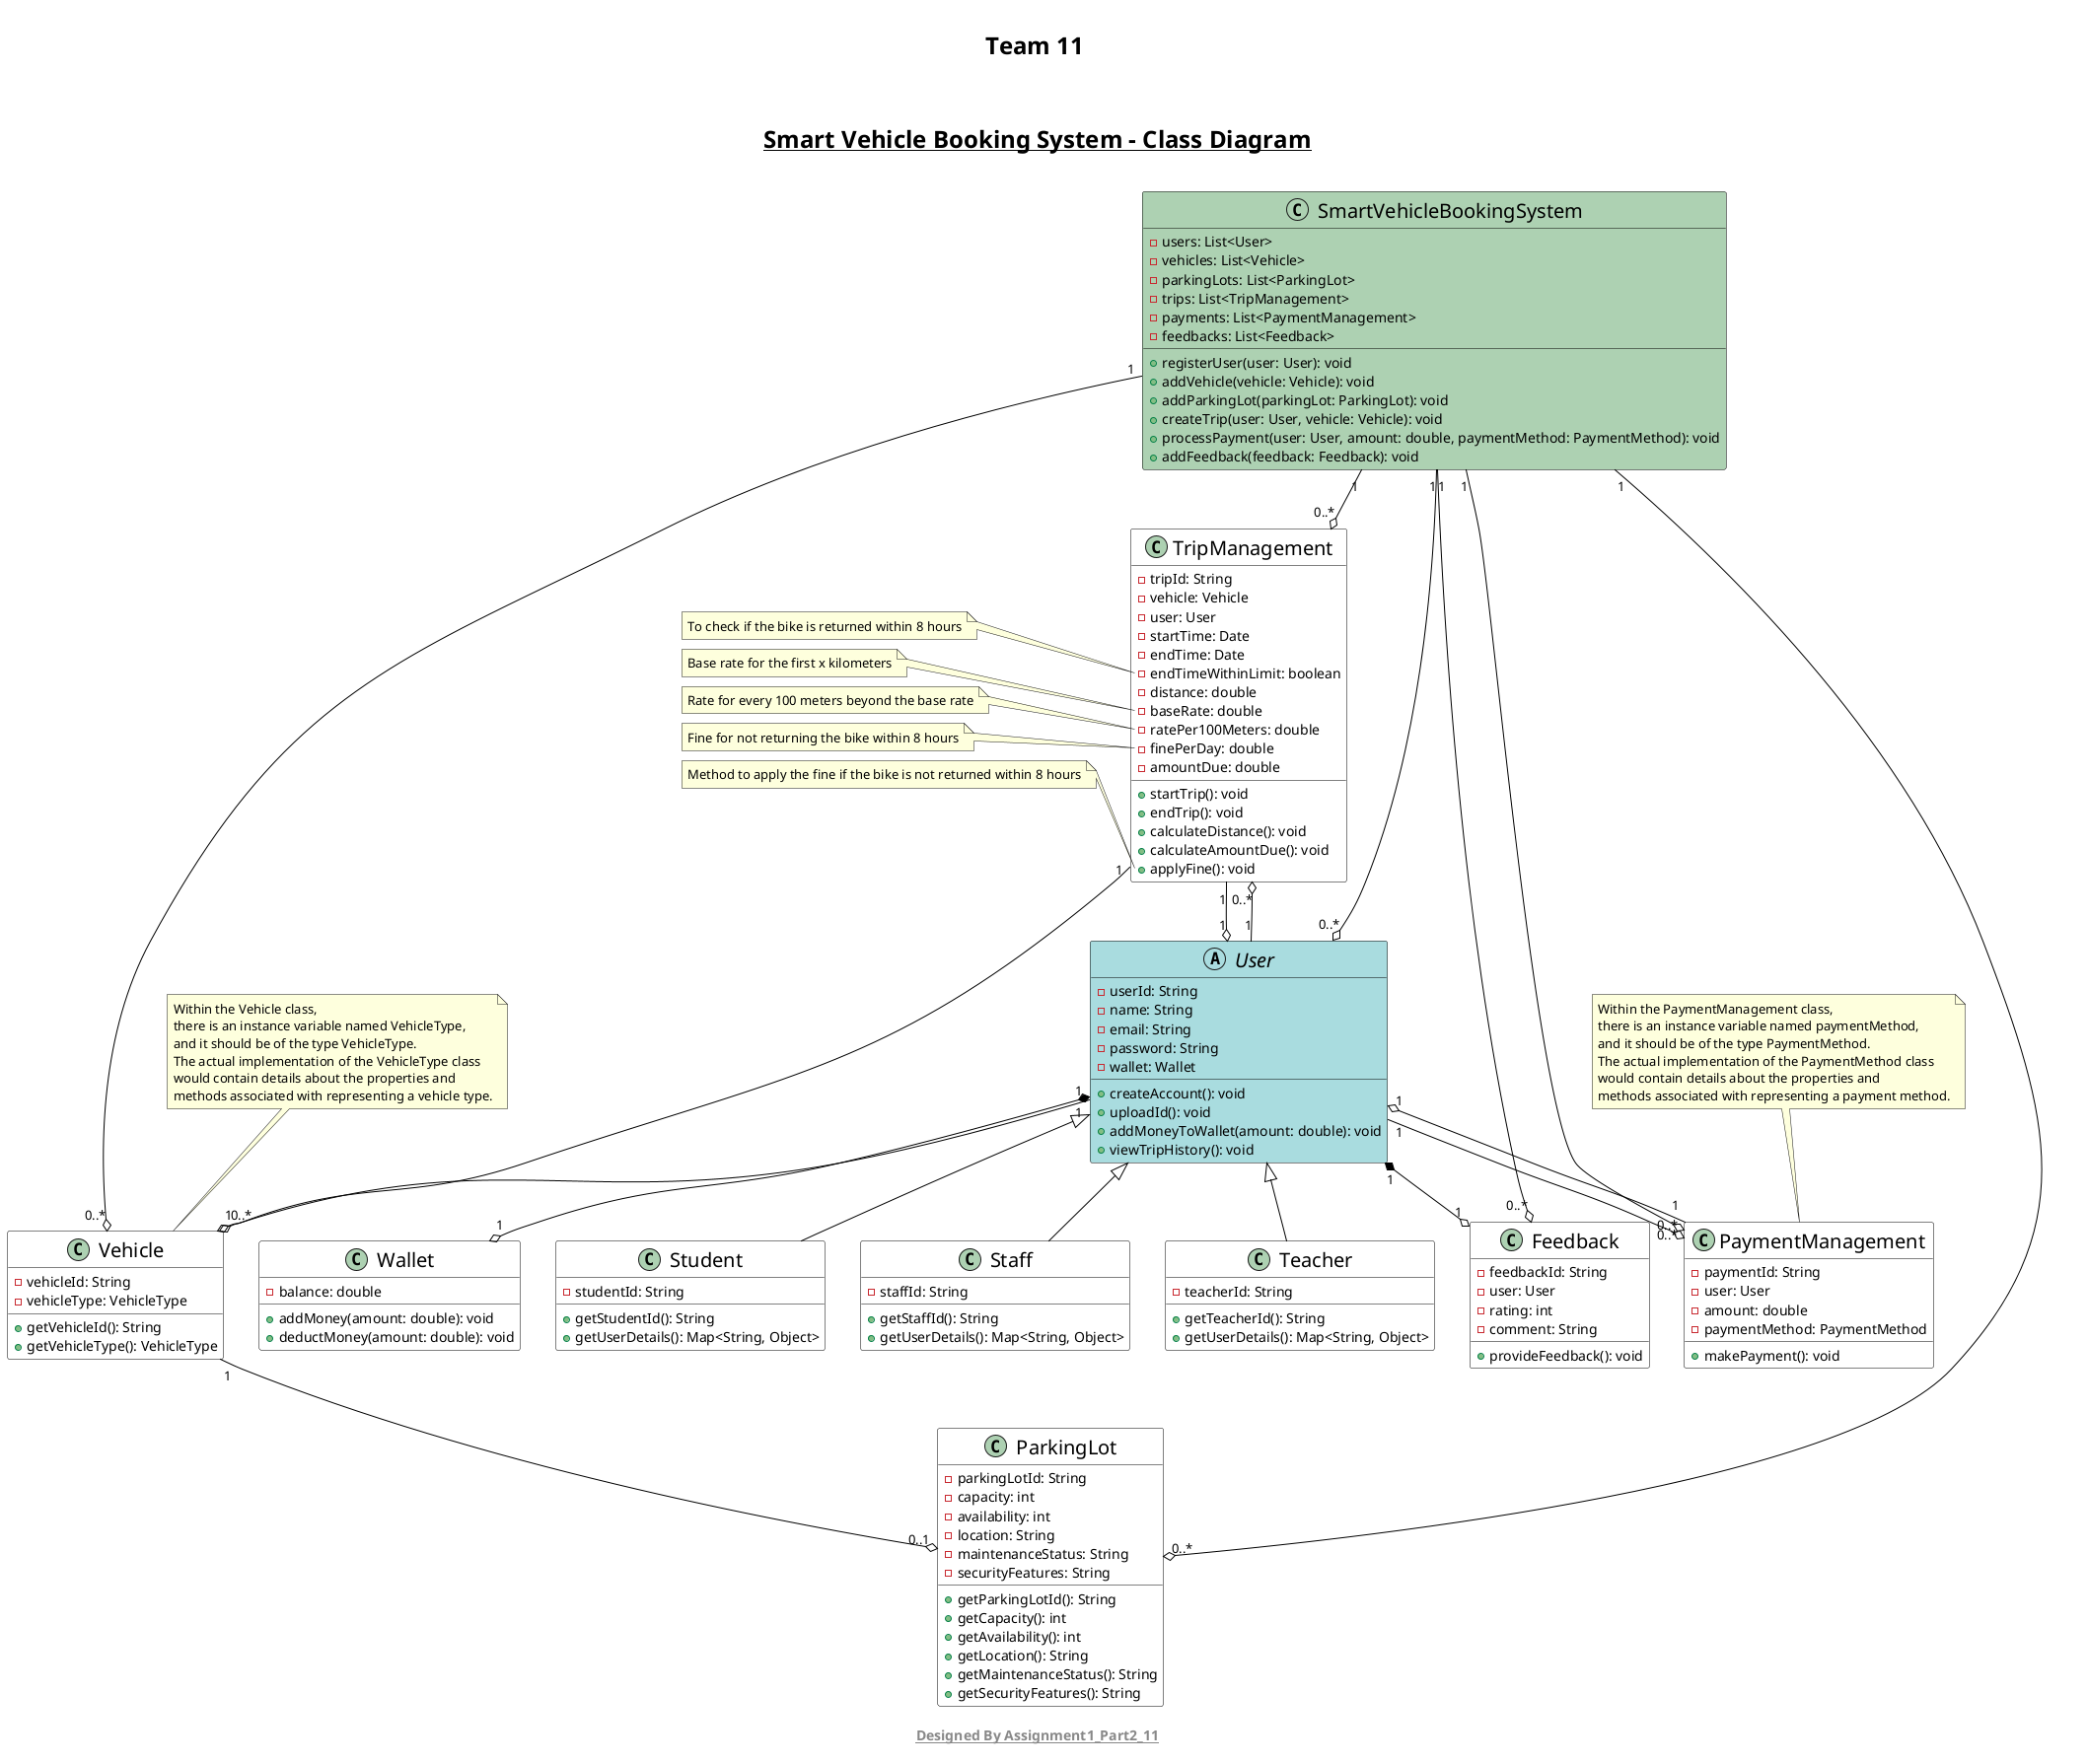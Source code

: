 @startuml Assignment1_Part2_11_1

skinparam class {
 BackgroundColor #FFFFFF
 BorderColor #000000
 ArrowColor #000000
 FontColor #000000
 BackgroundColor<<SmartVehicleBookingSystem>> #ADD1B2
}

skinparam classFontColor black
skinparam classFontSize 20
skinparam classFontName sans-serif

title \n<size:24><b>Team 11 \n<size:18> \n\n\n<size:24><b><u>Smart Vehicle Booking System - Class Diagram</u></b></size>\n

abstract class User #A9DCDF {
 - userId: String
 - name: String
 - email: String
 - password: String
 - wallet: Wallet
 + createAccount(): void
 + uploadId(): void
 + addMoneyToWallet(amount: double): void
 + viewTripHistory(): void
}

class Student extends User {
 - studentId: String
 + getStudentId(): String
 + getUserDetails(): Map<String, Object>
}

class Staff extends User {
 - staffId: String
 + getStaffId(): String
 + getUserDetails(): Map<String, Object>
}

class Teacher extends User {
 - teacherId: String
 + getTeacherId(): String
 + getUserDetails(): Map<String, Object>
}

class Wallet {
 - balance: double
 + addMoney(amount: double): void
 + deductMoney(amount: double): void
}

class Vehicle {
 - vehicleId: String
 - vehicleType: VehicleType
 + getVehicleId(): String
 + getVehicleType(): VehicleType
}

note top : Within the Vehicle class, \nthere is an instance variable named VehicleType, \nand it should be of the type VehicleType. \nThe actual implementation of the VehicleType class \nwould contain details about the properties and \nmethods associated with representing a vehicle type.

class ParkingLot {
 - parkingLotId: String
 - capacity: int
 - availability: int
 - location: String
 - maintenanceStatus: String
 - securityFeatures: String
 + getParkingLotId(): String
 + getCapacity(): int
 + getAvailability(): int
 + getLocation(): String
 + getMaintenanceStatus(): String
 + getSecurityFeatures(): String
}

class TripManagement {
 - tripId: String
 - vehicle: Vehicle
 - user: User
 - startTime: Date
 - endTime: Date
 - endTimeWithinLimit: boolean
 - distance: double
 - baseRate: double 
 - ratePer100Meters: double
 - finePerDay: double
 - amountDue: double
 + startTrip(): void
 + endTrip(): void
 + calculateDistance(): void
 + calculateAmountDue(): void
 + applyFine(): void

}
note left of TripManagement::endTimeWithinLimit
  To check if the bike is returned within 8 hours
end note

note left of TripManagement::baseRate
  Base rate for the first x kilometers
end note

note left of TripManagement::ratePer100Meters
  Rate for every 100 meters beyond the base rate
end note

note left of TripManagement::finePerDay
  Fine for not returning the bike within 8 hours
end note

note left of TripManagement::applyFine
  Method to apply the fine if the bike is not returned within 8 hours
end note

class PaymentManagement {
 - paymentId: String
 - user: User
 - amount: double
 - paymentMethod: PaymentMethod
 + makePayment(): void
}

note top : Within the PaymentManagement class, \nthere is an instance variable named paymentMethod, \nand it should be of the type PaymentMethod. \nThe actual implementation of the PaymentMethod class \nwould contain details about the properties and \nmethods associated with representing a payment method.

class Feedback {
 - feedbackId: String
 - user: User
 - rating: int
 - comment: String
 + provideFeedback(): void
}

class SmartVehicleBookingSystem #ADD1B2{
 - users: List<User>
 - vehicles: List<Vehicle>
 - parkingLots: List<ParkingLot>
 - trips: List<TripManagement>
 - payments: List<PaymentManagement>
 - feedbacks: List<Feedback>
 + registerUser(user: User): void
 + addVehicle(vehicle: Vehicle): void
 + addParkingLot(parkingLot: ParkingLot): void
 + createTrip(user: User, vehicle: Vehicle): void
 + processPayment(user: User, amount: double, paymentMethod: PaymentMethod): void
 + addFeedback(feedback: Feedback): void
}

User "1" *--o "1" Wallet
User "1" --o "0..*" TripManagement
User "1" --o "0..*" PaymentManagement
User "1" *--o "1" Feedback
User "1" --o "0..*" Vehicle

Vehicle "1" --o "0..1" ParkingLot
TripManagement "1" --o "1" Vehicle
TripManagement "1" --o "1" User
PaymentManagement "1" --o "1" User

SmartVehicleBookingSystem "1" --o "0..*" User
SmartVehicleBookingSystem "1" --o "0..*" Vehicle
SmartVehicleBookingSystem "1" --o "0..*" ParkingLot
SmartVehicleBookingSystem "1" --o "0..*" TripManagement
SmartVehicleBookingSystem "1" --o "0..*" PaymentManagement
SmartVehicleBookingSystem "1" --o "0..*" Feedback

'==========='




footer \n<size:14><b><u>Designed By Assignment1_Part2_11</u></b></size>\n
@enduml
